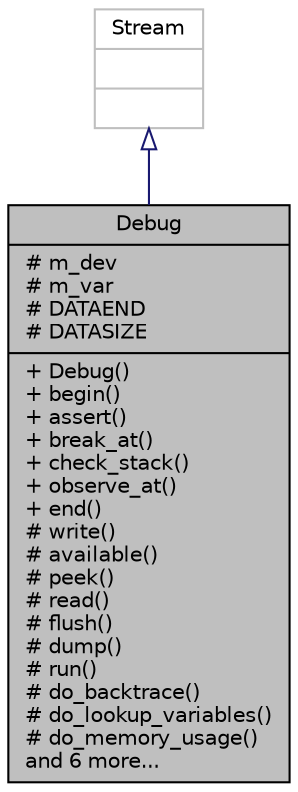 digraph "Debug"
{
  edge [fontname="Helvetica",fontsize="10",labelfontname="Helvetica",labelfontsize="10"];
  node [fontname="Helvetica",fontsize="10",shape=record];
  Node1 [label="{Debug\n|# m_dev\l# m_var\l# DATAEND\l# DATASIZE\l|+ Debug()\l+ begin()\l+ assert()\l+ break_at()\l+ check_stack()\l+ observe_at()\l+ end()\l# write()\l# available()\l# peek()\l# read()\l# flush()\l# dump()\l# run()\l# do_backtrace()\l# do_lookup_variables()\l# do_memory_usage()\land 6 more...\l}",height=0.2,width=0.4,color="black", fillcolor="grey75", style="filled", fontcolor="black"];
  Node2 -> Node1 [dir="back",color="midnightblue",fontsize="10",style="solid",arrowtail="onormal",fontname="Helvetica"];
  Node2 [label="{Stream\n||}",height=0.2,width=0.4,color="grey75", fillcolor="white", style="filled"];
}
